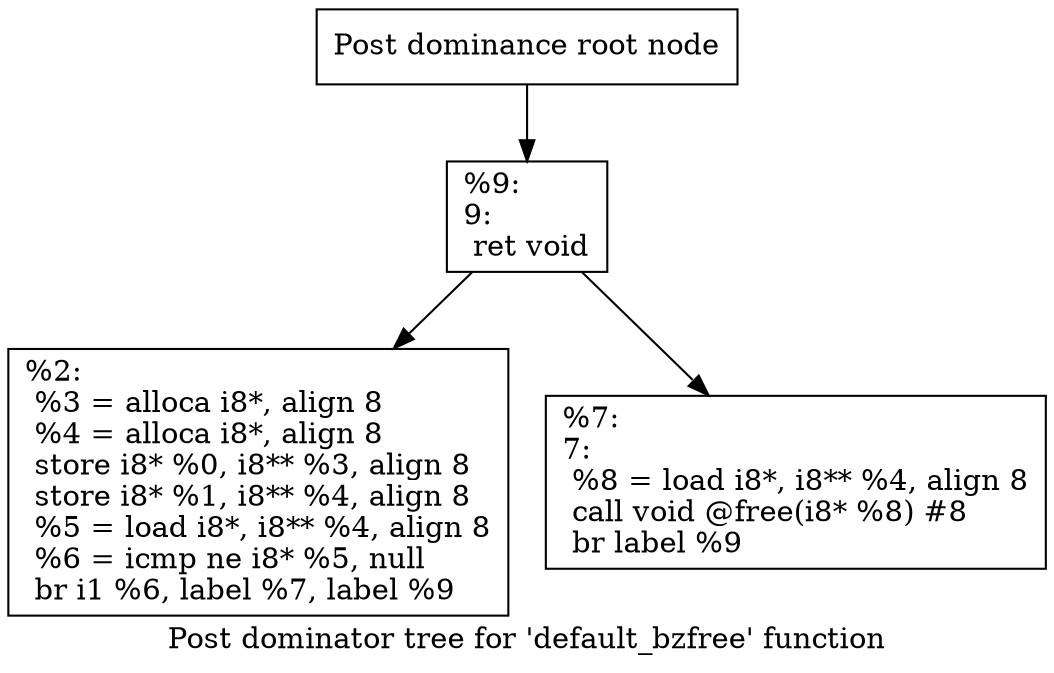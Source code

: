 digraph "Post dominator tree for 'default_bzfree' function" {
	label="Post dominator tree for 'default_bzfree' function";

	Node0x161bc70 [shape=record,label="{Post dominance root node}"];
	Node0x161bc70 -> Node0x161c270;
	Node0x161c270 [shape=record,label="{%9:\l9:                                                \l  ret void\l}"];
	Node0x161c270 -> Node0x1257e20;
	Node0x161c270 -> Node0x16245c0;
	Node0x1257e20 [shape=record,label="{%2:\l  %3 = alloca i8*, align 8\l  %4 = alloca i8*, align 8\l  store i8* %0, i8** %3, align 8\l  store i8* %1, i8** %4, align 8\l  %5 = load i8*, i8** %4, align 8\l  %6 = icmp ne i8* %5, null\l  br i1 %6, label %7, label %9\l}"];
	Node0x16245c0 [shape=record,label="{%7:\l7:                                                \l  %8 = load i8*, i8** %4, align 8\l  call void @free(i8* %8) #8\l  br label %9\l}"];
}
